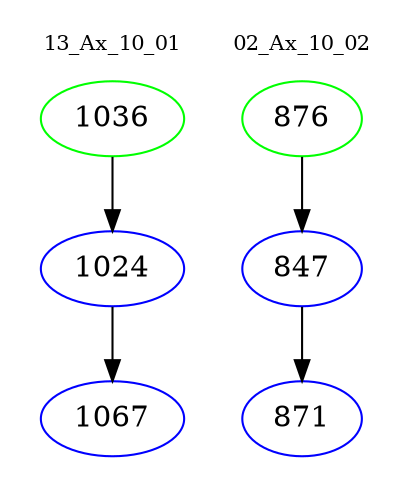 digraph{
subgraph cluster_0 {
color = white
label = "13_Ax_10_01";
fontsize=10;
T0_1036 [label="1036", color="green"]
T0_1036 -> T0_1024 [color="black"]
T0_1024 [label="1024", color="blue"]
T0_1024 -> T0_1067 [color="black"]
T0_1067 [label="1067", color="blue"]
}
subgraph cluster_1 {
color = white
label = "02_Ax_10_02";
fontsize=10;
T1_876 [label="876", color="green"]
T1_876 -> T1_847 [color="black"]
T1_847 [label="847", color="blue"]
T1_847 -> T1_871 [color="black"]
T1_871 [label="871", color="blue"]
}
}
